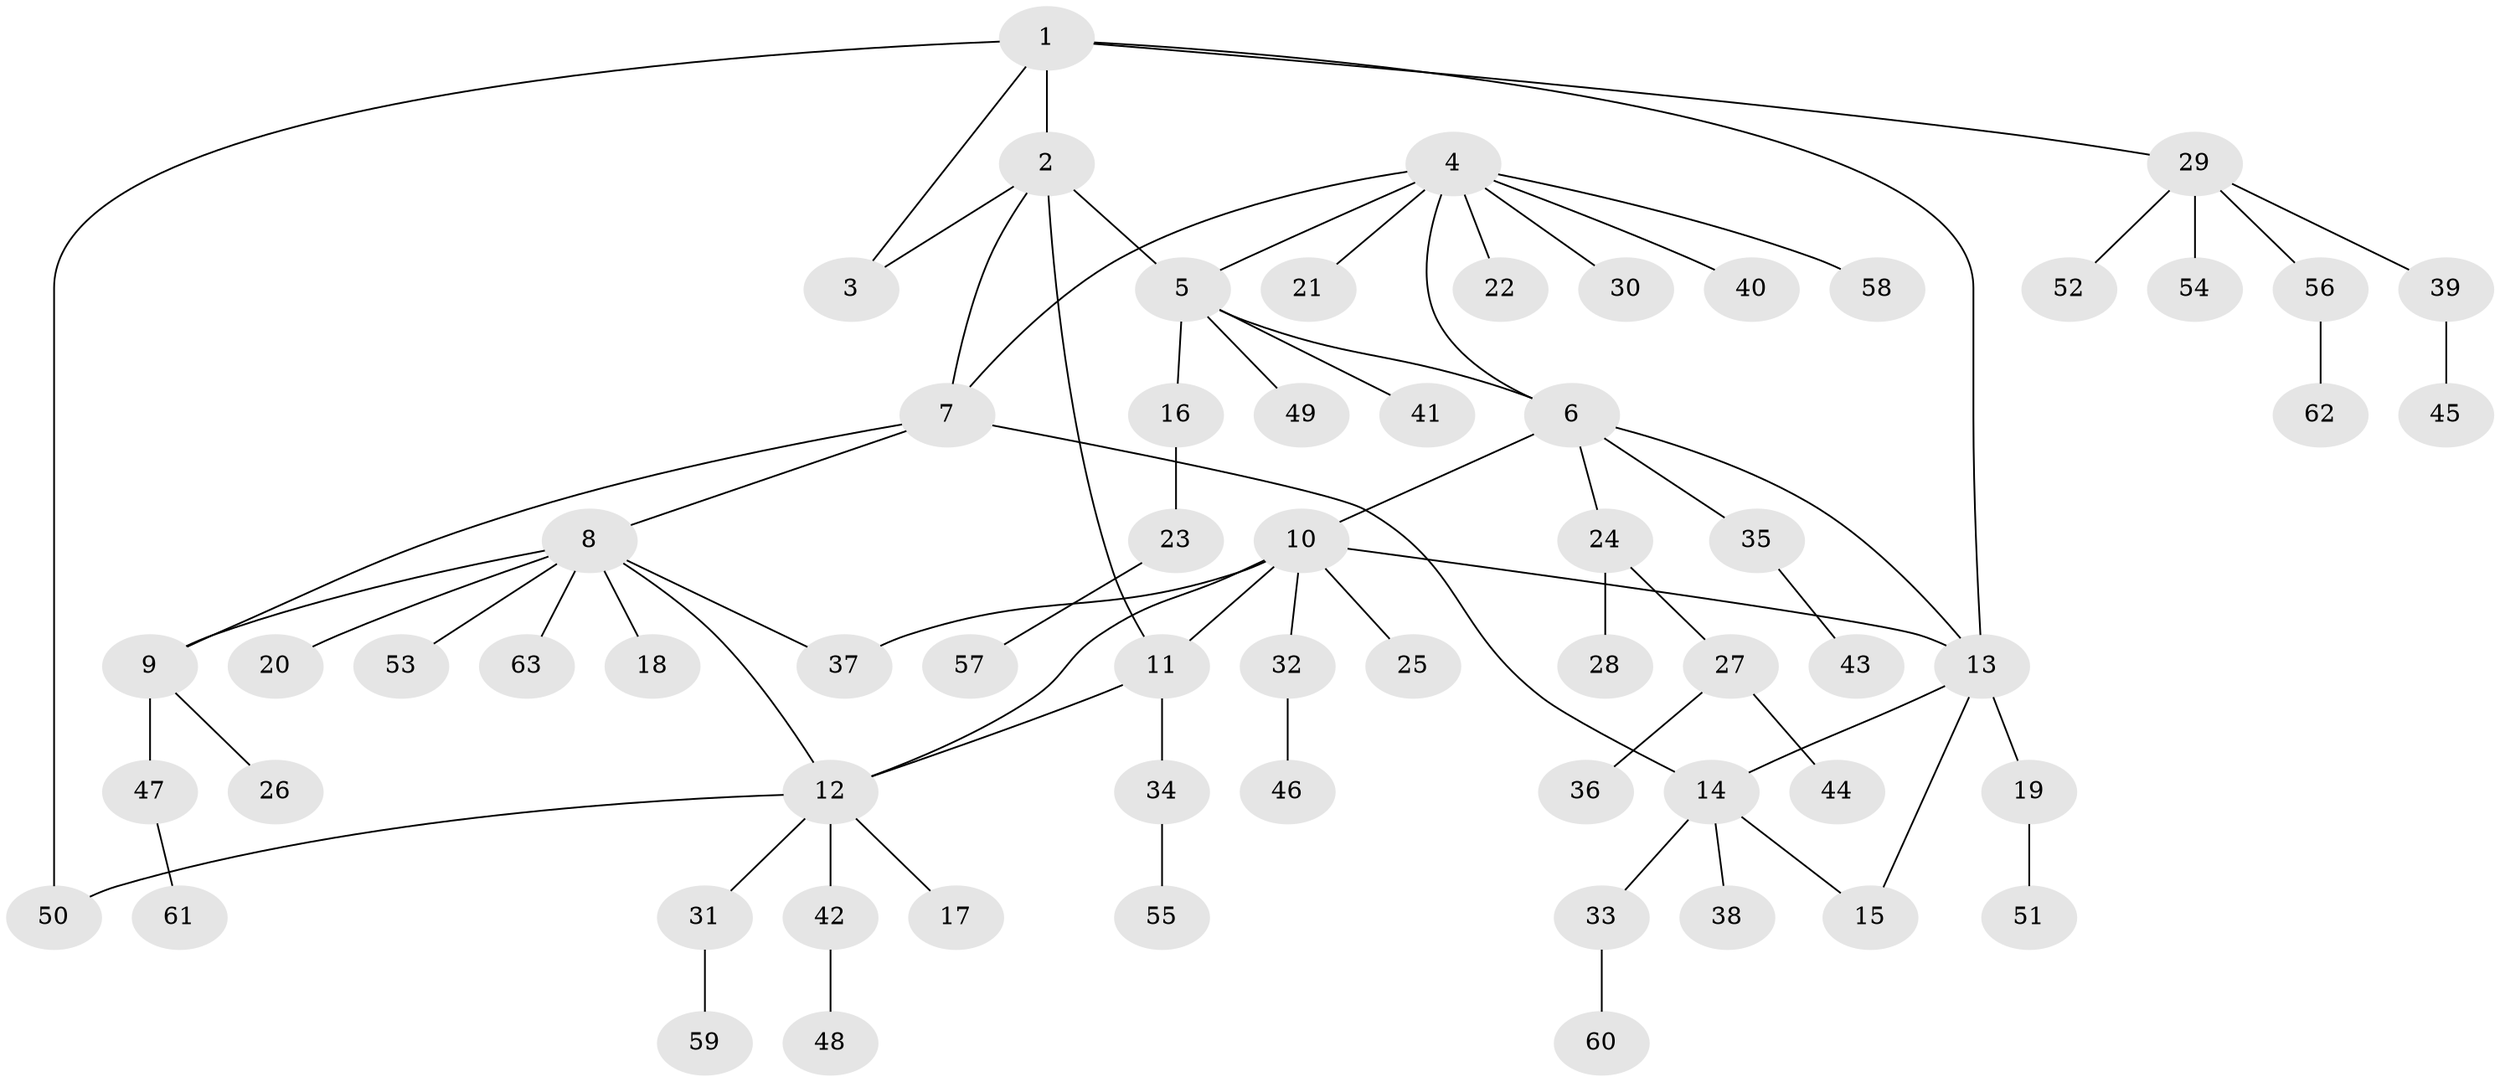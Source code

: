 // coarse degree distribution, {8: 0.044444444444444446, 7: 0.022222222222222223, 2: 0.2, 6: 0.044444444444444446, 4: 0.022222222222222223, 9: 0.022222222222222223, 10: 0.022222222222222223, 5: 0.022222222222222223, 1: 0.6}
// Generated by graph-tools (version 1.1) at 2025/52/02/27/25 19:52:21]
// undirected, 63 vertices, 75 edges
graph export_dot {
graph [start="1"]
  node [color=gray90,style=filled];
  1;
  2;
  3;
  4;
  5;
  6;
  7;
  8;
  9;
  10;
  11;
  12;
  13;
  14;
  15;
  16;
  17;
  18;
  19;
  20;
  21;
  22;
  23;
  24;
  25;
  26;
  27;
  28;
  29;
  30;
  31;
  32;
  33;
  34;
  35;
  36;
  37;
  38;
  39;
  40;
  41;
  42;
  43;
  44;
  45;
  46;
  47;
  48;
  49;
  50;
  51;
  52;
  53;
  54;
  55;
  56;
  57;
  58;
  59;
  60;
  61;
  62;
  63;
  1 -- 2;
  1 -- 3;
  1 -- 13;
  1 -- 29;
  1 -- 50;
  2 -- 3;
  2 -- 5;
  2 -- 7;
  2 -- 11;
  4 -- 5;
  4 -- 6;
  4 -- 7;
  4 -- 21;
  4 -- 22;
  4 -- 30;
  4 -- 40;
  4 -- 58;
  5 -- 6;
  5 -- 16;
  5 -- 41;
  5 -- 49;
  6 -- 10;
  6 -- 13;
  6 -- 24;
  6 -- 35;
  7 -- 8;
  7 -- 9;
  7 -- 14;
  8 -- 9;
  8 -- 12;
  8 -- 18;
  8 -- 20;
  8 -- 37;
  8 -- 53;
  8 -- 63;
  9 -- 26;
  9 -- 47;
  10 -- 11;
  10 -- 12;
  10 -- 13;
  10 -- 25;
  10 -- 32;
  10 -- 37;
  11 -- 12;
  11 -- 34;
  12 -- 17;
  12 -- 31;
  12 -- 42;
  12 -- 50;
  13 -- 14;
  13 -- 15;
  13 -- 19;
  14 -- 15;
  14 -- 33;
  14 -- 38;
  16 -- 23;
  19 -- 51;
  23 -- 57;
  24 -- 27;
  24 -- 28;
  27 -- 36;
  27 -- 44;
  29 -- 39;
  29 -- 52;
  29 -- 54;
  29 -- 56;
  31 -- 59;
  32 -- 46;
  33 -- 60;
  34 -- 55;
  35 -- 43;
  39 -- 45;
  42 -- 48;
  47 -- 61;
  56 -- 62;
}
